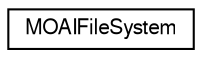 digraph G
{
  edge [fontname="FreeSans",fontsize="10",labelfontname="FreeSans",labelfontsize="10"];
  node [fontname="FreeSans",fontsize="10",shape=record];
  rankdir=LR;
  Node1 [label="MOAIFileSystem",height=0.2,width=0.4,color="black", fillcolor="white", style="filled",URL="$class_m_o_a_i_file_system.html",tooltip="Functions for manipulating the file system."];
}
